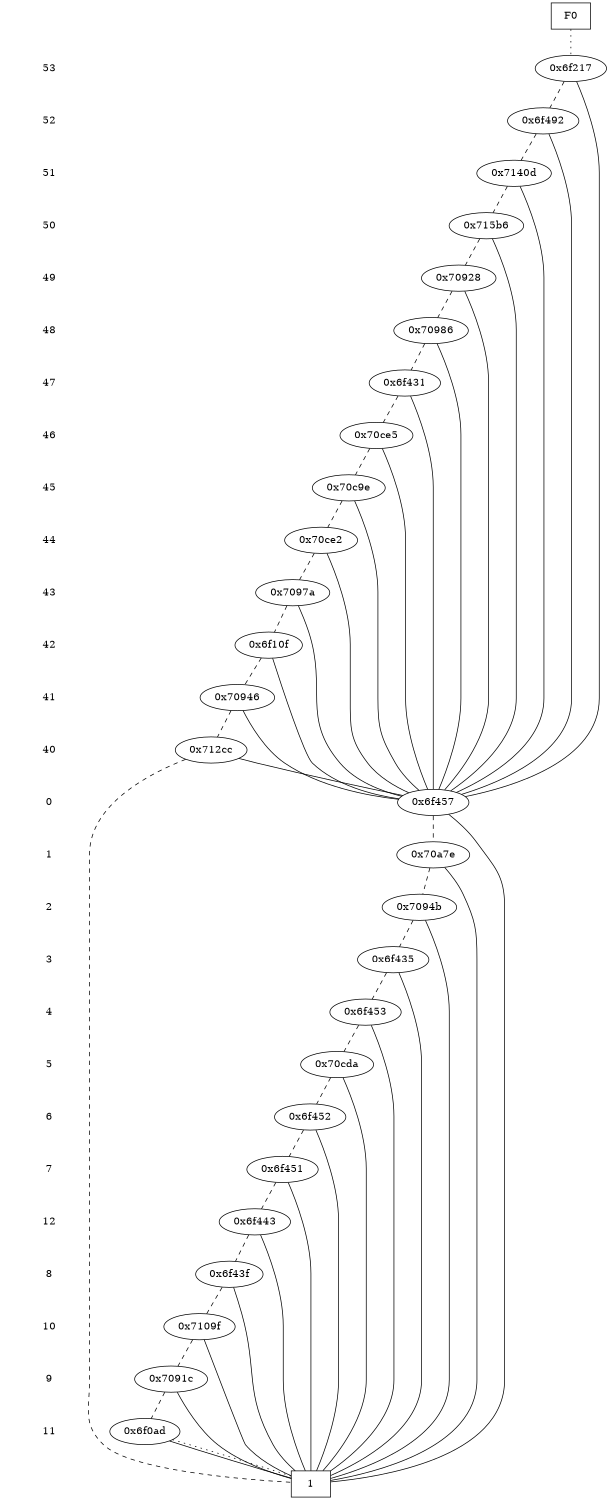 digraph "DD" {
size = "7.5,10"
center = true;
edge [dir = none];
{ node [shape = plaintext];
  edge [style = invis];
  "CONST NODES" [style = invis];
" 53 " -> " 52 " -> " 51 " -> " 50 " -> " 49 " -> " 48 " -> " 47 " -> " 46 " -> " 45 " -> " 44 " -> " 43 " -> " 42 " -> " 41 " -> " 40 " -> " 0 " -> " 1 " -> " 2 " -> " 3 " -> " 4 " -> " 5 " -> " 6 " -> " 7 " -> " 12 " -> " 8 " -> " 10 " -> " 9 " -> " 11 " -> "CONST NODES"; 
}
{ rank = same; node [shape = box]; edge [style = invis];
"F0"; }
{ rank = same; " 53 ";
"0x6f217";
}
{ rank = same; " 52 ";
"0x6f492";
}
{ rank = same; " 51 ";
"0x7140d";
}
{ rank = same; " 50 ";
"0x715b6";
}
{ rank = same; " 49 ";
"0x70928";
}
{ rank = same; " 48 ";
"0x70986";
}
{ rank = same; " 47 ";
"0x6f431";
}
{ rank = same; " 46 ";
"0x70ce5";
}
{ rank = same; " 45 ";
"0x70c9e";
}
{ rank = same; " 44 ";
"0x70ce2";
}
{ rank = same; " 43 ";
"0x7097a";
}
{ rank = same; " 42 ";
"0x6f10f";
}
{ rank = same; " 41 ";
"0x70946";
}
{ rank = same; " 40 ";
"0x712cc";
}
{ rank = same; " 0 ";
"0x6f457";
}
{ rank = same; " 1 ";
"0x70a7e";
}
{ rank = same; " 2 ";
"0x7094b";
}
{ rank = same; " 3 ";
"0x6f435";
}
{ rank = same; " 4 ";
"0x6f453";
}
{ rank = same; " 5 ";
"0x70cda";
}
{ rank = same; " 6 ";
"0x6f452";
}
{ rank = same; " 7 ";
"0x6f451";
}
{ rank = same; " 12 ";
"0x6f443";
}
{ rank = same; " 8 ";
"0x6f43f";
}
{ rank = same; " 10 ";
"0x7109f";
}
{ rank = same; " 9 ";
"0x7091c";
}
{ rank = same; " 11 ";
"0x6f0ad";
}
{ rank = same; "CONST NODES";
{ node [shape = box]; "0x6f09e";
}
}
"F0" -> "0x6f217" [style = dotted];
"0x6f217" -> "0x6f457";
"0x6f217" -> "0x6f492" [style = dashed];
"0x6f492" -> "0x6f457";
"0x6f492" -> "0x7140d" [style = dashed];
"0x7140d" -> "0x6f457";
"0x7140d" -> "0x715b6" [style = dashed];
"0x715b6" -> "0x6f457";
"0x715b6" -> "0x70928" [style = dashed];
"0x70928" -> "0x6f457";
"0x70928" -> "0x70986" [style = dashed];
"0x70986" -> "0x6f457";
"0x70986" -> "0x6f431" [style = dashed];
"0x6f431" -> "0x6f457";
"0x6f431" -> "0x70ce5" [style = dashed];
"0x70ce5" -> "0x6f457";
"0x70ce5" -> "0x70c9e" [style = dashed];
"0x70c9e" -> "0x6f457";
"0x70c9e" -> "0x70ce2" [style = dashed];
"0x70ce2" -> "0x6f457";
"0x70ce2" -> "0x7097a" [style = dashed];
"0x7097a" -> "0x6f457";
"0x7097a" -> "0x6f10f" [style = dashed];
"0x6f10f" -> "0x6f457";
"0x6f10f" -> "0x70946" [style = dashed];
"0x70946" -> "0x6f457";
"0x70946" -> "0x712cc" [style = dashed];
"0x712cc" -> "0x6f457";
"0x712cc" -> "0x6f09e" [style = dashed];
"0x6f457" -> "0x6f09e";
"0x6f457" -> "0x70a7e" [style = dashed];
"0x70a7e" -> "0x6f09e";
"0x70a7e" -> "0x7094b" [style = dashed];
"0x7094b" -> "0x6f09e";
"0x7094b" -> "0x6f435" [style = dashed];
"0x6f435" -> "0x6f09e";
"0x6f435" -> "0x6f453" [style = dashed];
"0x6f453" -> "0x6f09e";
"0x6f453" -> "0x70cda" [style = dashed];
"0x70cda" -> "0x6f09e";
"0x70cda" -> "0x6f452" [style = dashed];
"0x6f452" -> "0x6f09e";
"0x6f452" -> "0x6f451" [style = dashed];
"0x6f451" -> "0x6f09e";
"0x6f451" -> "0x6f443" [style = dashed];
"0x6f443" -> "0x6f09e";
"0x6f443" -> "0x6f43f" [style = dashed];
"0x6f43f" -> "0x6f09e";
"0x6f43f" -> "0x7109f" [style = dashed];
"0x7109f" -> "0x6f09e";
"0x7109f" -> "0x7091c" [style = dashed];
"0x7091c" -> "0x6f09e";
"0x7091c" -> "0x6f0ad" [style = dashed];
"0x6f0ad" -> "0x6f09e";
"0x6f0ad" -> "0x6f09e" [style = dotted];
"0x6f09e" [label = "1"];
}
